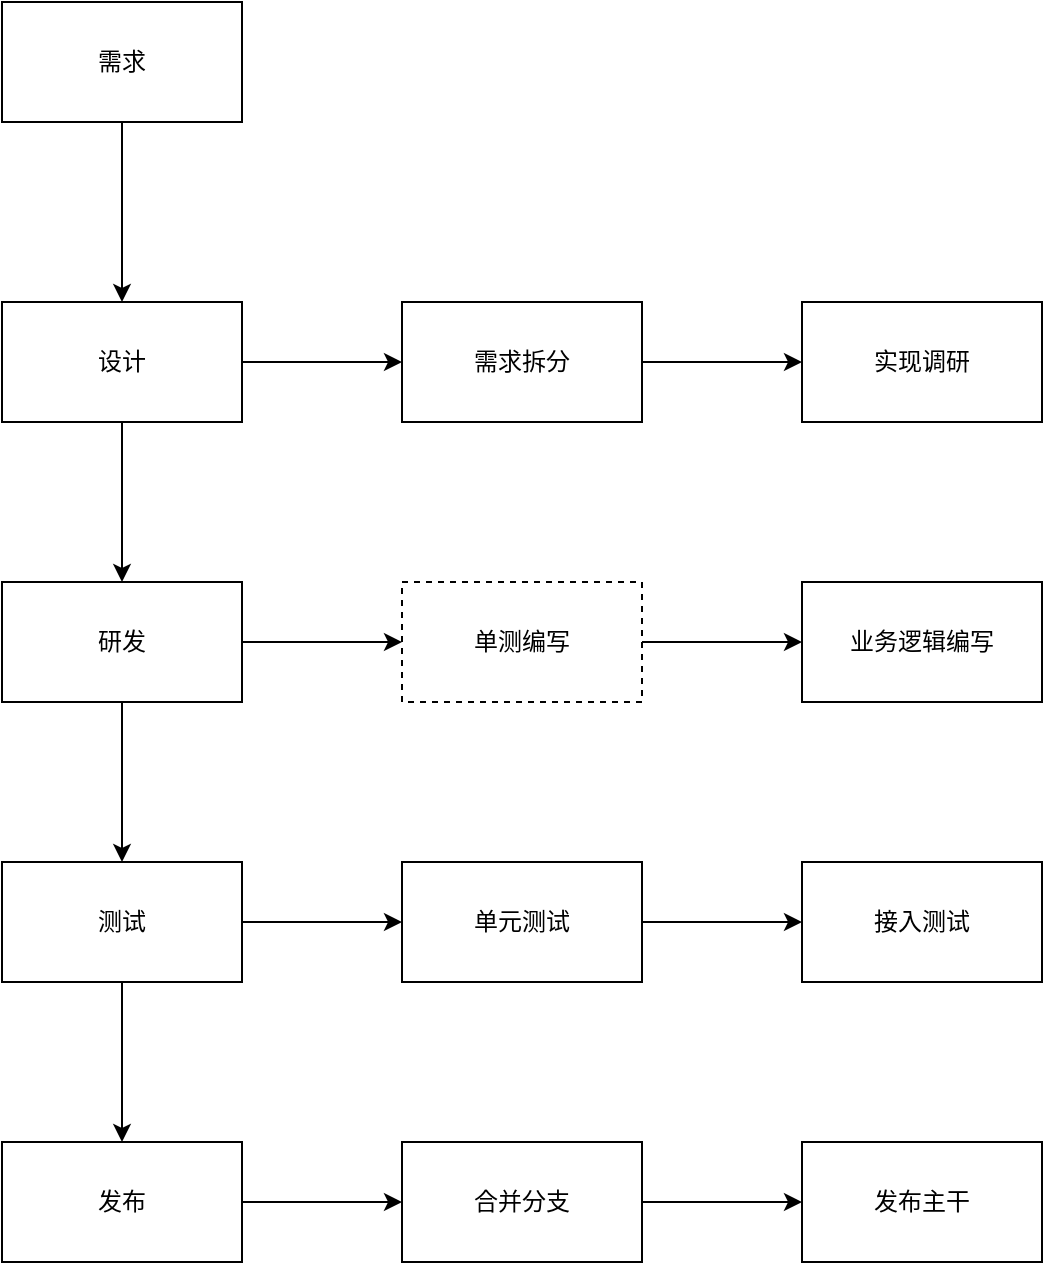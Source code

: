 <mxfile version="12.3.8" type="github" pages="1">
  <diagram id="q9anOn_dLIexw7jnPXPX" name="Page-1">
    <mxGraphModel dx="873" dy="552" grid="1" gridSize="10" guides="1" tooltips="1" connect="1" arrows="1" fold="1" page="1" pageScale="1" pageWidth="827" pageHeight="1169" math="0" shadow="0">
      <root>
        <mxCell id="0"/>
        <mxCell id="1" parent="0"/>
        <mxCell id="nqisSoVSAT92SyZE2pZ_-3" style="edgeStyle=orthogonalEdgeStyle;rounded=0;orthogonalLoop=1;jettySize=auto;html=1;" edge="1" parent="1" source="nqisSoVSAT92SyZE2pZ_-1" target="nqisSoVSAT92SyZE2pZ_-2">
          <mxGeometry relative="1" as="geometry"/>
        </mxCell>
        <mxCell id="nqisSoVSAT92SyZE2pZ_-1" value="需求" style="rounded=0;whiteSpace=wrap;html=1;" vertex="1" parent="1">
          <mxGeometry x="160" y="250" width="120" height="60" as="geometry"/>
        </mxCell>
        <mxCell id="nqisSoVSAT92SyZE2pZ_-5" value="" style="edgeStyle=orthogonalEdgeStyle;rounded=0;orthogonalLoop=1;jettySize=auto;html=1;" edge="1" parent="1" source="nqisSoVSAT92SyZE2pZ_-2" target="nqisSoVSAT92SyZE2pZ_-4">
          <mxGeometry relative="1" as="geometry"/>
        </mxCell>
        <mxCell id="nqisSoVSAT92SyZE2pZ_-11" value="" style="edgeStyle=orthogonalEdgeStyle;rounded=0;orthogonalLoop=1;jettySize=auto;html=1;" edge="1" parent="1" source="nqisSoVSAT92SyZE2pZ_-2" target="nqisSoVSAT92SyZE2pZ_-10">
          <mxGeometry relative="1" as="geometry"/>
        </mxCell>
        <mxCell id="nqisSoVSAT92SyZE2pZ_-2" value="设计" style="rounded=0;whiteSpace=wrap;html=1;" vertex="1" parent="1">
          <mxGeometry x="160" y="400" width="120" height="60" as="geometry"/>
        </mxCell>
        <mxCell id="nqisSoVSAT92SyZE2pZ_-13" value="" style="edgeStyle=orthogonalEdgeStyle;rounded=0;orthogonalLoop=1;jettySize=auto;html=1;" edge="1" parent="1" source="nqisSoVSAT92SyZE2pZ_-10" target="nqisSoVSAT92SyZE2pZ_-12">
          <mxGeometry relative="1" as="geometry"/>
        </mxCell>
        <mxCell id="nqisSoVSAT92SyZE2pZ_-10" value="需求拆分" style="rounded=0;whiteSpace=wrap;html=1;" vertex="1" parent="1">
          <mxGeometry x="360" y="400" width="120" height="60" as="geometry"/>
        </mxCell>
        <mxCell id="nqisSoVSAT92SyZE2pZ_-12" value="实现调研" style="rounded=0;whiteSpace=wrap;html=1;" vertex="1" parent="1">
          <mxGeometry x="560" y="400" width="120" height="60" as="geometry"/>
        </mxCell>
        <mxCell id="nqisSoVSAT92SyZE2pZ_-7" value="" style="edgeStyle=orthogonalEdgeStyle;rounded=0;orthogonalLoop=1;jettySize=auto;html=1;" edge="1" parent="1" source="nqisSoVSAT92SyZE2pZ_-4" target="nqisSoVSAT92SyZE2pZ_-6">
          <mxGeometry relative="1" as="geometry"/>
        </mxCell>
        <mxCell id="nqisSoVSAT92SyZE2pZ_-15" value="" style="edgeStyle=orthogonalEdgeStyle;rounded=0;orthogonalLoop=1;jettySize=auto;html=1;" edge="1" parent="1" source="nqisSoVSAT92SyZE2pZ_-4" target="nqisSoVSAT92SyZE2pZ_-14">
          <mxGeometry relative="1" as="geometry"/>
        </mxCell>
        <mxCell id="nqisSoVSAT92SyZE2pZ_-4" value="研发" style="rounded=0;whiteSpace=wrap;html=1;" vertex="1" parent="1">
          <mxGeometry x="160" y="540" width="120" height="60" as="geometry"/>
        </mxCell>
        <mxCell id="nqisSoVSAT92SyZE2pZ_-19" value="" style="edgeStyle=orthogonalEdgeStyle;rounded=0;orthogonalLoop=1;jettySize=auto;html=1;" edge="1" parent="1" source="nqisSoVSAT92SyZE2pZ_-14" target="nqisSoVSAT92SyZE2pZ_-18">
          <mxGeometry relative="1" as="geometry"/>
        </mxCell>
        <mxCell id="nqisSoVSAT92SyZE2pZ_-14" value="单测编写" style="rounded=0;whiteSpace=wrap;html=1;dashed=1;" vertex="1" parent="1">
          <mxGeometry x="360" y="540" width="120" height="60" as="geometry"/>
        </mxCell>
        <mxCell id="nqisSoVSAT92SyZE2pZ_-18" value="业务逻辑编写" style="rounded=0;whiteSpace=wrap;html=1;" vertex="1" parent="1">
          <mxGeometry x="560" y="540" width="120" height="60" as="geometry"/>
        </mxCell>
        <mxCell id="nqisSoVSAT92SyZE2pZ_-9" value="" style="edgeStyle=orthogonalEdgeStyle;rounded=0;orthogonalLoop=1;jettySize=auto;html=1;" edge="1" parent="1" source="nqisSoVSAT92SyZE2pZ_-6" target="nqisSoVSAT92SyZE2pZ_-8">
          <mxGeometry relative="1" as="geometry"/>
        </mxCell>
        <mxCell id="nqisSoVSAT92SyZE2pZ_-17" value="" style="edgeStyle=orthogonalEdgeStyle;rounded=0;orthogonalLoop=1;jettySize=auto;html=1;" edge="1" parent="1" source="nqisSoVSAT92SyZE2pZ_-6" target="nqisSoVSAT92SyZE2pZ_-16">
          <mxGeometry relative="1" as="geometry"/>
        </mxCell>
        <mxCell id="nqisSoVSAT92SyZE2pZ_-6" value="测试" style="rounded=0;whiteSpace=wrap;html=1;" vertex="1" parent="1">
          <mxGeometry x="160" y="680" width="120" height="60" as="geometry"/>
        </mxCell>
        <mxCell id="nqisSoVSAT92SyZE2pZ_-21" value="" style="edgeStyle=orthogonalEdgeStyle;rounded=0;orthogonalLoop=1;jettySize=auto;html=1;" edge="1" parent="1" source="nqisSoVSAT92SyZE2pZ_-16" target="nqisSoVSAT92SyZE2pZ_-20">
          <mxGeometry relative="1" as="geometry"/>
        </mxCell>
        <mxCell id="nqisSoVSAT92SyZE2pZ_-16" value="单元测试" style="rounded=0;whiteSpace=wrap;html=1;" vertex="1" parent="1">
          <mxGeometry x="360" y="680" width="120" height="60" as="geometry"/>
        </mxCell>
        <mxCell id="nqisSoVSAT92SyZE2pZ_-20" value="接入测试" style="rounded=0;whiteSpace=wrap;html=1;" vertex="1" parent="1">
          <mxGeometry x="560" y="680" width="120" height="60" as="geometry"/>
        </mxCell>
        <mxCell id="nqisSoVSAT92SyZE2pZ_-23" value="" style="edgeStyle=orthogonalEdgeStyle;rounded=0;orthogonalLoop=1;jettySize=auto;html=1;" edge="1" parent="1" source="nqisSoVSAT92SyZE2pZ_-8" target="nqisSoVSAT92SyZE2pZ_-22">
          <mxGeometry relative="1" as="geometry"/>
        </mxCell>
        <mxCell id="nqisSoVSAT92SyZE2pZ_-8" value="发布" style="rounded=0;whiteSpace=wrap;html=1;" vertex="1" parent="1">
          <mxGeometry x="160" y="820" width="120" height="60" as="geometry"/>
        </mxCell>
        <mxCell id="nqisSoVSAT92SyZE2pZ_-25" value="" style="edgeStyle=orthogonalEdgeStyle;rounded=0;orthogonalLoop=1;jettySize=auto;html=1;" edge="1" parent="1" source="nqisSoVSAT92SyZE2pZ_-22" target="nqisSoVSAT92SyZE2pZ_-24">
          <mxGeometry relative="1" as="geometry"/>
        </mxCell>
        <mxCell id="nqisSoVSAT92SyZE2pZ_-22" value="合并分支" style="rounded=0;whiteSpace=wrap;html=1;" vertex="1" parent="1">
          <mxGeometry x="360" y="820" width="120" height="60" as="geometry"/>
        </mxCell>
        <mxCell id="nqisSoVSAT92SyZE2pZ_-24" value="发布主干" style="rounded=0;whiteSpace=wrap;html=1;" vertex="1" parent="1">
          <mxGeometry x="560" y="820" width="120" height="60" as="geometry"/>
        </mxCell>
      </root>
    </mxGraphModel>
  </diagram>
</mxfile>
